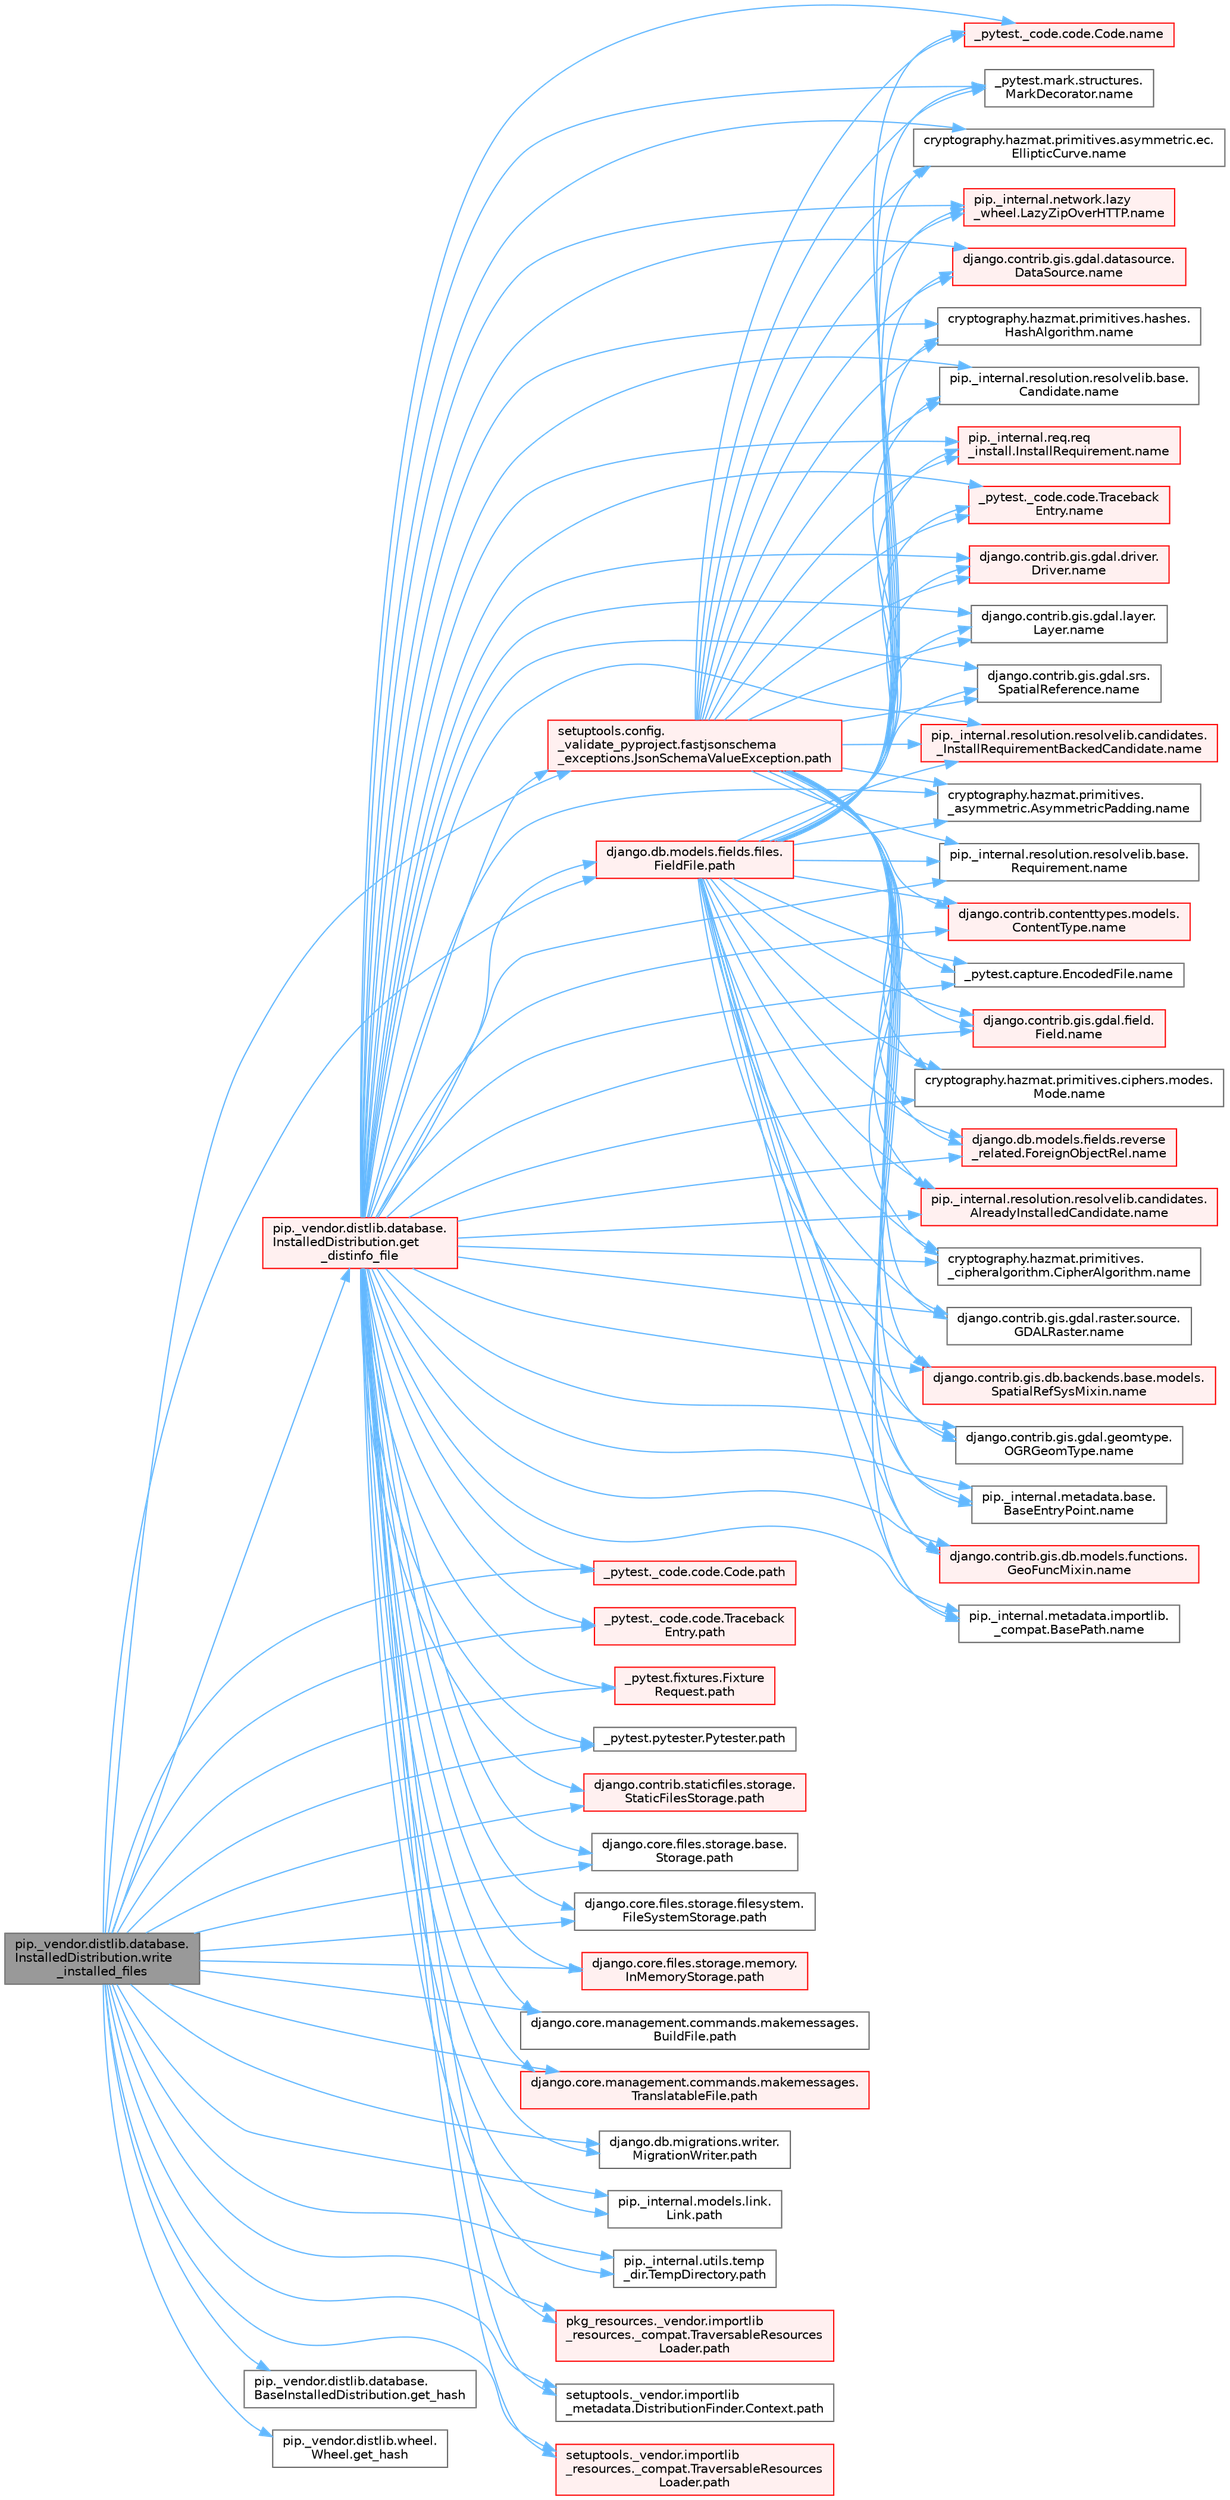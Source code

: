 digraph "pip._vendor.distlib.database.InstalledDistribution.write_installed_files"
{
 // LATEX_PDF_SIZE
  bgcolor="transparent";
  edge [fontname=Helvetica,fontsize=10,labelfontname=Helvetica,labelfontsize=10];
  node [fontname=Helvetica,fontsize=10,shape=box,height=0.2,width=0.4];
  rankdir="LR";
  Node1 [id="Node000001",label="pip._vendor.distlib.database.\lInstalledDistribution.write\l_installed_files",height=0.2,width=0.4,color="gray40", fillcolor="grey60", style="filled", fontcolor="black",tooltip=" "];
  Node1 -> Node2 [id="edge1_Node000001_Node000002",color="steelblue1",style="solid",tooltip=" "];
  Node2 [id="Node000002",label="pip._vendor.distlib.database.\lInstalledDistribution.get\l_distinfo_file",height=0.2,width=0.4,color="red", fillcolor="#FFF0F0", style="filled",URL="$classpip_1_1__vendor_1_1distlib_1_1database_1_1_installed_distribution.html#a7be4b7ee5a90583117a35ee60ea24ced",tooltip=" "];
  Node2 -> Node3 [id="edge2_Node000002_Node000003",color="steelblue1",style="solid",tooltip=" "];
  Node3 [id="Node000003",label="_pytest._code.code.Code.name",height=0.2,width=0.4,color="red", fillcolor="#FFF0F0", style="filled",URL="$class__pytest_1_1__code_1_1code_1_1_code.html#a1f3cbc53ca6df4a1bab12183694b6e78",tooltip=" "];
  Node2 -> Node15 [id="edge3_Node000002_Node000015",color="steelblue1",style="solid",tooltip=" "];
  Node15 [id="Node000015",label="_pytest._code.code.Traceback\lEntry.name",height=0.2,width=0.4,color="red", fillcolor="#FFF0F0", style="filled",URL="$class__pytest_1_1__code_1_1code_1_1_traceback_entry.html#a106b95c0753f41669fbfb8ee4c11ad3d",tooltip=" "];
  Node2 -> Node17 [id="edge4_Node000002_Node000017",color="steelblue1",style="solid",tooltip=" "];
  Node17 [id="Node000017",label="_pytest.capture.EncodedFile.name",height=0.2,width=0.4,color="grey40", fillcolor="white", style="filled",URL="$class__pytest_1_1capture_1_1_encoded_file.html#a738c73b5de21c7261d9e51f71e4f0397",tooltip=" "];
  Node2 -> Node18 [id="edge5_Node000002_Node000018",color="steelblue1",style="solid",tooltip=" "];
  Node18 [id="Node000018",label="_pytest.mark.structures.\lMarkDecorator.name",height=0.2,width=0.4,color="grey40", fillcolor="white", style="filled",URL="$class__pytest_1_1mark_1_1structures_1_1_mark_decorator.html#ae8f66760cda125450e0e3bd38689c72f",tooltip=" "];
  Node2 -> Node19 [id="edge6_Node000002_Node000019",color="steelblue1",style="solid",tooltip=" "];
  Node19 [id="Node000019",label="cryptography.hazmat.primitives.\l_asymmetric.AsymmetricPadding.name",height=0.2,width=0.4,color="grey40", fillcolor="white", style="filled",URL="$classcryptography_1_1hazmat_1_1primitives_1_1__asymmetric_1_1_asymmetric_padding.html#a8f72e8284cb336861a873ed5ce0e39b5",tooltip=" "];
  Node2 -> Node20 [id="edge7_Node000002_Node000020",color="steelblue1",style="solid",tooltip=" "];
  Node20 [id="Node000020",label="cryptography.hazmat.primitives.\l_cipheralgorithm.CipherAlgorithm.name",height=0.2,width=0.4,color="grey40", fillcolor="white", style="filled",URL="$classcryptography_1_1hazmat_1_1primitives_1_1__cipheralgorithm_1_1_cipher_algorithm.html#a50567a5c3388450ab7aa883ab34a1ac7",tooltip=" "];
  Node2 -> Node21 [id="edge8_Node000002_Node000021",color="steelblue1",style="solid",tooltip=" "];
  Node21 [id="Node000021",label="cryptography.hazmat.primitives.asymmetric.ec.\lEllipticCurve.name",height=0.2,width=0.4,color="grey40", fillcolor="white", style="filled",URL="$classcryptography_1_1hazmat_1_1primitives_1_1asymmetric_1_1ec_1_1_elliptic_curve.html#a2775c4e945309a6c7ea33dace1698a60",tooltip=" "];
  Node2 -> Node22 [id="edge9_Node000002_Node000022",color="steelblue1",style="solid",tooltip=" "];
  Node22 [id="Node000022",label="cryptography.hazmat.primitives.ciphers.modes.\lMode.name",height=0.2,width=0.4,color="grey40", fillcolor="white", style="filled",URL="$classcryptography_1_1hazmat_1_1primitives_1_1ciphers_1_1modes_1_1_mode.html#a99d93fd1370a2abbb5bb5cffbd5ff0f7",tooltip=" "];
  Node2 -> Node23 [id="edge10_Node000002_Node000023",color="steelblue1",style="solid",tooltip=" "];
  Node23 [id="Node000023",label="cryptography.hazmat.primitives.hashes.\lHashAlgorithm.name",height=0.2,width=0.4,color="grey40", fillcolor="white", style="filled",URL="$classcryptography_1_1hazmat_1_1primitives_1_1hashes_1_1_hash_algorithm.html#a42c7e1582d9b46a015774af9e5cbbb0b",tooltip=" "];
  Node2 -> Node24 [id="edge11_Node000002_Node000024",color="steelblue1",style="solid",tooltip=" "];
  Node24 [id="Node000024",label="django.contrib.contenttypes.models.\lContentType.name",height=0.2,width=0.4,color="red", fillcolor="#FFF0F0", style="filled",URL="$classdjango_1_1contrib_1_1contenttypes_1_1models_1_1_content_type.html#a305b62f56597bb2e4823dcf5e6ccdcf8",tooltip=" "];
  Node2 -> Node26 [id="edge12_Node000002_Node000026",color="steelblue1",style="solid",tooltip=" "];
  Node26 [id="Node000026",label="django.contrib.gis.db.backends.base.models.\lSpatialRefSysMixin.name",height=0.2,width=0.4,color="red", fillcolor="#FFF0F0", style="filled",URL="$classdjango_1_1contrib_1_1gis_1_1db_1_1backends_1_1base_1_1models_1_1_spatial_ref_sys_mixin.html#a56fe36e786b49160249395f453dd1cab",tooltip=" "];
  Node2 -> Node56 [id="edge13_Node000002_Node000056",color="steelblue1",style="solid",tooltip=" "];
  Node56 [id="Node000056",label="django.contrib.gis.db.models.functions.\lGeoFuncMixin.name",height=0.2,width=0.4,color="red", fillcolor="#FFF0F0", style="filled",URL="$classdjango_1_1contrib_1_1gis_1_1db_1_1models_1_1functions_1_1_geo_func_mixin.html#adeeb6b2c9db337396468712e919af622",tooltip=" "];
  Node2 -> Node57 [id="edge14_Node000002_Node000057",color="steelblue1",style="solid",tooltip=" "];
  Node57 [id="Node000057",label="django.contrib.gis.gdal.datasource.\lDataSource.name",height=0.2,width=0.4,color="red", fillcolor="#FFF0F0", style="filled",URL="$classdjango_1_1contrib_1_1gis_1_1gdal_1_1datasource_1_1_data_source.html#aaa98728c7ef6f4d96c689550e8af3ed5",tooltip=" "];
  Node2 -> Node71 [id="edge15_Node000002_Node000071",color="steelblue1",style="solid",tooltip=" "];
  Node71 [id="Node000071",label="django.contrib.gis.gdal.driver.\lDriver.name",height=0.2,width=0.4,color="red", fillcolor="#FFF0F0", style="filled",URL="$classdjango_1_1contrib_1_1gis_1_1gdal_1_1driver_1_1_driver.html#aaa5d4d1b9fd762839db84d1e56e36b7f",tooltip=" "];
  Node2 -> Node72 [id="edge16_Node000002_Node000072",color="steelblue1",style="solid",tooltip=" "];
  Node72 [id="Node000072",label="django.contrib.gis.gdal.field.\lField.name",height=0.2,width=0.4,color="red", fillcolor="#FFF0F0", style="filled",URL="$classdjango_1_1contrib_1_1gis_1_1gdal_1_1field_1_1_field.html#a28a3b0af5006d5abf34d5b1497011368",tooltip=" "];
  Node2 -> Node73 [id="edge17_Node000002_Node000073",color="steelblue1",style="solid",tooltip=" "];
  Node73 [id="Node000073",label="django.contrib.gis.gdal.geomtype.\lOGRGeomType.name",height=0.2,width=0.4,color="grey40", fillcolor="white", style="filled",URL="$classdjango_1_1contrib_1_1gis_1_1gdal_1_1geomtype_1_1_o_g_r_geom_type.html#a719b3100682ab8df79fd8a2484163b8e",tooltip=" "];
  Node2 -> Node74 [id="edge18_Node000002_Node000074",color="steelblue1",style="solid",tooltip=" "];
  Node74 [id="Node000074",label="django.contrib.gis.gdal.layer.\lLayer.name",height=0.2,width=0.4,color="grey40", fillcolor="white", style="filled",URL="$classdjango_1_1contrib_1_1gis_1_1gdal_1_1layer_1_1_layer.html#a53791d8e2fe8b1ca86b426a625e7d66c",tooltip=" "];
  Node2 -> Node75 [id="edge19_Node000002_Node000075",color="steelblue1",style="solid",tooltip=" "];
  Node75 [id="Node000075",label="django.contrib.gis.gdal.raster.source.\lGDALRaster.name",height=0.2,width=0.4,color="grey40", fillcolor="white", style="filled",URL="$classdjango_1_1contrib_1_1gis_1_1gdal_1_1raster_1_1source_1_1_g_d_a_l_raster.html#a6cca2a8eca0ab4ff2e89f0f0cce590d1",tooltip=" "];
  Node2 -> Node76 [id="edge20_Node000002_Node000076",color="steelblue1",style="solid",tooltip=" "];
  Node76 [id="Node000076",label="django.contrib.gis.gdal.srs.\lSpatialReference.name",height=0.2,width=0.4,color="grey40", fillcolor="white", style="filled",URL="$classdjango_1_1contrib_1_1gis_1_1gdal_1_1srs_1_1_spatial_reference.html#ac2c9d37b41ae1a91ca63a7046590d603",tooltip=" "];
  Node2 -> Node77 [id="edge21_Node000002_Node000077",color="steelblue1",style="solid",tooltip=" "];
  Node77 [id="Node000077",label="django.db.models.fields.reverse\l_related.ForeignObjectRel.name",height=0.2,width=0.4,color="red", fillcolor="#FFF0F0", style="filled",URL="$classdjango_1_1db_1_1models_1_1fields_1_1reverse__related_1_1_foreign_object_rel.html#a5c0c2387142987d2c9582e677e90b5d7",tooltip=" "];
  Node2 -> Node390 [id="edge22_Node000002_Node000390",color="steelblue1",style="solid",tooltip=" "];
  Node390 [id="Node000390",label="pip._internal.metadata.base.\lBaseEntryPoint.name",height=0.2,width=0.4,color="grey40", fillcolor="white", style="filled",URL="$classpip_1_1__internal_1_1metadata_1_1base_1_1_base_entry_point.html#acd0c7299966258aeb0876da26520233d",tooltip=" "];
  Node2 -> Node391 [id="edge23_Node000002_Node000391",color="steelblue1",style="solid",tooltip=" "];
  Node391 [id="Node000391",label="pip._internal.metadata.importlib.\l_compat.BasePath.name",height=0.2,width=0.4,color="grey40", fillcolor="white", style="filled",URL="$classpip_1_1__internal_1_1metadata_1_1importlib_1_1__compat_1_1_base_path.html#aa5b4e00be6be00e1bd599909ae50bc00",tooltip=" "];
  Node2 -> Node392 [id="edge24_Node000002_Node000392",color="steelblue1",style="solid",tooltip=" "];
  Node392 [id="Node000392",label="pip._internal.network.lazy\l_wheel.LazyZipOverHTTP.name",height=0.2,width=0.4,color="red", fillcolor="#FFF0F0", style="filled",URL="$classpip_1_1__internal_1_1network_1_1lazy__wheel_1_1_lazy_zip_over_h_t_t_p.html#a59403bb703d375caa6c1dda7573257a1",tooltip=" "];
  Node2 -> Node393 [id="edge25_Node000002_Node000393",color="steelblue1",style="solid",tooltip=" "];
  Node393 [id="Node000393",label="pip._internal.req.req\l_install.InstallRequirement.name",height=0.2,width=0.4,color="red", fillcolor="#FFF0F0", style="filled",URL="$classpip_1_1__internal_1_1req_1_1req__install_1_1_install_requirement.html#a6b019e16ae98576ae64c68e0f5824e34",tooltip=" "];
  Node2 -> Node401 [id="edge26_Node000002_Node000401",color="steelblue1",style="solid",tooltip=" "];
  Node401 [id="Node000401",label="pip._internal.resolution.resolvelib.base.\lCandidate.name",height=0.2,width=0.4,color="grey40", fillcolor="white", style="filled",URL="$classpip_1_1__internal_1_1resolution_1_1resolvelib_1_1base_1_1_candidate.html#a7000e68e912182072a011f9df0c142ee",tooltip=" "];
  Node2 -> Node402 [id="edge27_Node000002_Node000402",color="steelblue1",style="solid",tooltip=" "];
  Node402 [id="Node000402",label="pip._internal.resolution.resolvelib.base.\lRequirement.name",height=0.2,width=0.4,color="grey40", fillcolor="white", style="filled",URL="$classpip_1_1__internal_1_1resolution_1_1resolvelib_1_1base_1_1_requirement.html#a013752876d4b3521f3a087987b443d90",tooltip=" "];
  Node2 -> Node403 [id="edge28_Node000002_Node000403",color="steelblue1",style="solid",tooltip=" "];
  Node403 [id="Node000403",label="pip._internal.resolution.resolvelib.candidates.\l_InstallRequirementBackedCandidate.name",height=0.2,width=0.4,color="red", fillcolor="#FFF0F0", style="filled",URL="$classpip_1_1__internal_1_1resolution_1_1resolvelib_1_1candidates_1_1___install_requirement_backed_candidate.html#a1538a825241b855a4abf51d6bf616cde",tooltip=" "];
  Node2 -> Node487 [id="edge29_Node000002_Node000487",color="steelblue1",style="solid",tooltip=" "];
  Node487 [id="Node000487",label="pip._internal.resolution.resolvelib.candidates.\lAlreadyInstalledCandidate.name",height=0.2,width=0.4,color="red", fillcolor="#FFF0F0", style="filled",URL="$classpip_1_1__internal_1_1resolution_1_1resolvelib_1_1candidates_1_1_already_installed_candidate.html#a0f4ae3f092daa140dc8bda04e8d0f2d0",tooltip=" "];
  Node2 -> Node428 [id="edge30_Node000002_Node000428",color="steelblue1",style="solid",tooltip=" "];
  Node428 [id="Node000428",label="_pytest._code.code.Code.path",height=0.2,width=0.4,color="red", fillcolor="#FFF0F0", style="filled",URL="$class__pytest_1_1__code_1_1code_1_1_code.html#a1dae55e90750fe77c7517f806a14d864",tooltip=" "];
  Node2 -> Node429 [id="edge31_Node000002_Node000429",color="steelblue1",style="solid",tooltip=" "];
  Node429 [id="Node000429",label="_pytest._code.code.Traceback\lEntry.path",height=0.2,width=0.4,color="red", fillcolor="#FFF0F0", style="filled",URL="$class__pytest_1_1__code_1_1code_1_1_traceback_entry.html#a5a88b9ae4623733566450a9e7d8387c0",tooltip=" "];
  Node2 -> Node430 [id="edge32_Node000002_Node000430",color="steelblue1",style="solid",tooltip=" "];
  Node430 [id="Node000430",label="_pytest.fixtures.Fixture\lRequest.path",height=0.2,width=0.4,color="red", fillcolor="#FFF0F0", style="filled",URL="$class__pytest_1_1fixtures_1_1_fixture_request.html#a6f6db59812d121b54cd67d5e434e1451",tooltip=" "];
  Node2 -> Node436 [id="edge33_Node000002_Node000436",color="steelblue1",style="solid",tooltip=" "];
  Node436 [id="Node000436",label="_pytest.pytester.Pytester.path",height=0.2,width=0.4,color="grey40", fillcolor="white", style="filled",URL="$class__pytest_1_1pytester_1_1_pytester.html#a403c804f74a87f5e5705774fa896cc1f",tooltip=" "];
  Node2 -> Node437 [id="edge34_Node000002_Node000437",color="steelblue1",style="solid",tooltip=" "];
  Node437 [id="Node000437",label="django.contrib.staticfiles.storage.\lStaticFilesStorage.path",height=0.2,width=0.4,color="red", fillcolor="#FFF0F0", style="filled",URL="$classdjango_1_1contrib_1_1staticfiles_1_1storage_1_1_static_files_storage.html#a4e96cc92fbde7423d1b74f3a50fc0bf6",tooltip=" "];
  Node2 -> Node581 [id="edge35_Node000002_Node000581",color="steelblue1",style="solid",tooltip=" "];
  Node581 [id="Node000581",label="django.core.files.storage.base.\lStorage.path",height=0.2,width=0.4,color="grey40", fillcolor="white", style="filled",URL="$classdjango_1_1core_1_1files_1_1storage_1_1base_1_1_storage.html#a9be8d49a55131dbbab2c5fd57f7e772c",tooltip=" "];
  Node2 -> Node582 [id="edge36_Node000002_Node000582",color="steelblue1",style="solid",tooltip=" "];
  Node582 [id="Node000582",label="django.core.files.storage.filesystem.\lFileSystemStorage.path",height=0.2,width=0.4,color="grey40", fillcolor="white", style="filled",URL="$classdjango_1_1core_1_1files_1_1storage_1_1filesystem_1_1_file_system_storage.html#abf8a7e88eedec3e1b2ea965cc0858d17",tooltip=" "];
  Node2 -> Node583 [id="edge37_Node000002_Node000583",color="steelblue1",style="solid",tooltip=" "];
  Node583 [id="Node000583",label="django.core.files.storage.memory.\lInMemoryStorage.path",height=0.2,width=0.4,color="red", fillcolor="#FFF0F0", style="filled",URL="$classdjango_1_1core_1_1files_1_1storage_1_1memory_1_1_in_memory_storage.html#a466c8e28fd11839318d2e4454b8ef89f",tooltip=" "];
  Node2 -> Node587 [id="edge38_Node000002_Node000587",color="steelblue1",style="solid",tooltip=" "];
  Node587 [id="Node000587",label="django.core.management.commands.makemessages.\lBuildFile.path",height=0.2,width=0.4,color="grey40", fillcolor="white", style="filled",URL="$classdjango_1_1core_1_1management_1_1commands_1_1makemessages_1_1_build_file.html#ac06388718e902543bc00a7c6565105fc",tooltip=" "];
  Node2 -> Node588 [id="edge39_Node000002_Node000588",color="steelblue1",style="solid",tooltip=" "];
  Node588 [id="Node000588",label="django.core.management.commands.makemessages.\lTranslatableFile.path",height=0.2,width=0.4,color="red", fillcolor="#FFF0F0", style="filled",URL="$classdjango_1_1core_1_1management_1_1commands_1_1makemessages_1_1_translatable_file.html#ad851d5e6b8a65f5915ccfd4a30fb8026",tooltip=" "];
  Node2 -> Node589 [id="edge40_Node000002_Node000589",color="steelblue1",style="solid",tooltip=" "];
  Node589 [id="Node000589",label="django.db.migrations.writer.\lMigrationWriter.path",height=0.2,width=0.4,color="grey40", fillcolor="white", style="filled",URL="$classdjango_1_1db_1_1migrations_1_1writer_1_1_migration_writer.html#a45469d67e8f80996c982470d36136184",tooltip=" "];
  Node2 -> Node590 [id="edge41_Node000002_Node000590",color="steelblue1",style="solid",tooltip=" "];
  Node590 [id="Node000590",label="django.db.models.fields.files.\lFieldFile.path",height=0.2,width=0.4,color="red", fillcolor="#FFF0F0", style="filled",URL="$classdjango_1_1db_1_1models_1_1fields_1_1files_1_1_field_file.html#ae91c4ed0643fb9bd8959d0db8eb44f80",tooltip=" "];
  Node590 -> Node3 [id="edge42_Node000590_Node000003",color="steelblue1",style="solid",tooltip=" "];
  Node590 -> Node15 [id="edge43_Node000590_Node000015",color="steelblue1",style="solid",tooltip=" "];
  Node590 -> Node17 [id="edge44_Node000590_Node000017",color="steelblue1",style="solid",tooltip=" "];
  Node590 -> Node18 [id="edge45_Node000590_Node000018",color="steelblue1",style="solid",tooltip=" "];
  Node590 -> Node19 [id="edge46_Node000590_Node000019",color="steelblue1",style="solid",tooltip=" "];
  Node590 -> Node20 [id="edge47_Node000590_Node000020",color="steelblue1",style="solid",tooltip=" "];
  Node590 -> Node21 [id="edge48_Node000590_Node000021",color="steelblue1",style="solid",tooltip=" "];
  Node590 -> Node22 [id="edge49_Node000590_Node000022",color="steelblue1",style="solid",tooltip=" "];
  Node590 -> Node23 [id="edge50_Node000590_Node000023",color="steelblue1",style="solid",tooltip=" "];
  Node590 -> Node24 [id="edge51_Node000590_Node000024",color="steelblue1",style="solid",tooltip=" "];
  Node590 -> Node26 [id="edge52_Node000590_Node000026",color="steelblue1",style="solid",tooltip=" "];
  Node590 -> Node56 [id="edge53_Node000590_Node000056",color="steelblue1",style="solid",tooltip=" "];
  Node590 -> Node57 [id="edge54_Node000590_Node000057",color="steelblue1",style="solid",tooltip=" "];
  Node590 -> Node71 [id="edge55_Node000590_Node000071",color="steelblue1",style="solid",tooltip=" "];
  Node590 -> Node72 [id="edge56_Node000590_Node000072",color="steelblue1",style="solid",tooltip=" "];
  Node590 -> Node73 [id="edge57_Node000590_Node000073",color="steelblue1",style="solid",tooltip=" "];
  Node590 -> Node74 [id="edge58_Node000590_Node000074",color="steelblue1",style="solid",tooltip=" "];
  Node590 -> Node75 [id="edge59_Node000590_Node000075",color="steelblue1",style="solid",tooltip=" "];
  Node590 -> Node76 [id="edge60_Node000590_Node000076",color="steelblue1",style="solid",tooltip=" "];
  Node590 -> Node77 [id="edge61_Node000590_Node000077",color="steelblue1",style="solid",tooltip=" "];
  Node590 -> Node390 [id="edge62_Node000590_Node000390",color="steelblue1",style="solid",tooltip=" "];
  Node590 -> Node391 [id="edge63_Node000590_Node000391",color="steelblue1",style="solid",tooltip=" "];
  Node590 -> Node392 [id="edge64_Node000590_Node000392",color="steelblue1",style="solid",tooltip=" "];
  Node590 -> Node393 [id="edge65_Node000590_Node000393",color="steelblue1",style="solid",tooltip=" "];
  Node590 -> Node401 [id="edge66_Node000590_Node000401",color="steelblue1",style="solid",tooltip=" "];
  Node590 -> Node402 [id="edge67_Node000590_Node000402",color="steelblue1",style="solid",tooltip=" "];
  Node590 -> Node403 [id="edge68_Node000590_Node000403",color="steelblue1",style="solid",tooltip=" "];
  Node590 -> Node487 [id="edge69_Node000590_Node000487",color="steelblue1",style="solid",tooltip=" "];
  Node2 -> Node1157 [id="edge70_Node000002_Node001157",color="steelblue1",style="solid",tooltip=" "];
  Node1157 [id="Node001157",label="pip._internal.models.link.\lLink.path",height=0.2,width=0.4,color="grey40", fillcolor="white", style="filled",URL="$classpip_1_1__internal_1_1models_1_1link_1_1_link.html#a30f454216dcb615e3ed986238490f180",tooltip=" "];
  Node2 -> Node1158 [id="edge71_Node000002_Node001158",color="steelblue1",style="solid",tooltip=" "];
  Node1158 [id="Node001158",label="pip._internal.utils.temp\l_dir.TempDirectory.path",height=0.2,width=0.4,color="grey40", fillcolor="white", style="filled",URL="$classpip_1_1__internal_1_1utils_1_1temp__dir_1_1_temp_directory.html#afe6b2d95c070c6570957de5696ff3a6e",tooltip=" "];
  Node2 -> Node1159 [id="edge72_Node000002_Node001159",color="steelblue1",style="solid",tooltip=" "];
  Node1159 [id="Node001159",label="pkg_resources._vendor.importlib\l_resources._compat.TraversableResources\lLoader.path",height=0.2,width=0.4,color="red", fillcolor="#FFF0F0", style="filled",URL="$classpkg__resources_1_1__vendor_1_1importlib__resources_1_1__compat_1_1_traversable_resources_loader.html#acfc17872a53cbe02f6c34eda2bb162f2",tooltip=" "];
  Node2 -> Node1161 [id="edge73_Node000002_Node001161",color="steelblue1",style="solid",tooltip=" "];
  Node1161 [id="Node001161",label="setuptools._vendor.importlib\l_metadata.DistributionFinder.Context.path",height=0.2,width=0.4,color="grey40", fillcolor="white", style="filled",URL="$classsetuptools_1_1__vendor_1_1importlib__metadata_1_1_distribution_finder_1_1_context.html#a84a429ddce40738ea5c0edb53799ee8d",tooltip=" "];
  Node2 -> Node1162 [id="edge74_Node000002_Node001162",color="steelblue1",style="solid",tooltip=" "];
  Node1162 [id="Node001162",label="setuptools._vendor.importlib\l_resources._compat.TraversableResources\lLoader.path",height=0.2,width=0.4,color="red", fillcolor="#FFF0F0", style="filled",URL="$classsetuptools_1_1__vendor_1_1importlib__resources_1_1__compat_1_1_traversable_resources_loader.html#a9b9cf5b6723d48f7a779b6ae71d53699",tooltip=" "];
  Node2 -> Node1163 [id="edge75_Node000002_Node001163",color="steelblue1",style="solid",tooltip=" "];
  Node1163 [id="Node001163",label="setuptools.config.\l_validate_pyproject.fastjsonschema\l_exceptions.JsonSchemaValueException.path",height=0.2,width=0.4,color="red", fillcolor="#FFF0F0", style="filled",URL="$classsetuptools_1_1config_1_1__validate__pyproject_1_1fastjsonschema__exceptions_1_1_json_schema_value_exception.html#a59179b3d1dc16c7087530bbc10bcf857",tooltip=" "];
  Node1163 -> Node3 [id="edge76_Node001163_Node000003",color="steelblue1",style="solid",tooltip=" "];
  Node1163 -> Node15 [id="edge77_Node001163_Node000015",color="steelblue1",style="solid",tooltip=" "];
  Node1163 -> Node17 [id="edge78_Node001163_Node000017",color="steelblue1",style="solid",tooltip=" "];
  Node1163 -> Node18 [id="edge79_Node001163_Node000018",color="steelblue1",style="solid",tooltip=" "];
  Node1163 -> Node19 [id="edge80_Node001163_Node000019",color="steelblue1",style="solid",tooltip=" "];
  Node1163 -> Node20 [id="edge81_Node001163_Node000020",color="steelblue1",style="solid",tooltip=" "];
  Node1163 -> Node21 [id="edge82_Node001163_Node000021",color="steelblue1",style="solid",tooltip=" "];
  Node1163 -> Node22 [id="edge83_Node001163_Node000022",color="steelblue1",style="solid",tooltip=" "];
  Node1163 -> Node23 [id="edge84_Node001163_Node000023",color="steelblue1",style="solid",tooltip=" "];
  Node1163 -> Node24 [id="edge85_Node001163_Node000024",color="steelblue1",style="solid",tooltip=" "];
  Node1163 -> Node26 [id="edge86_Node001163_Node000026",color="steelblue1",style="solid",tooltip=" "];
  Node1163 -> Node56 [id="edge87_Node001163_Node000056",color="steelblue1",style="solid",tooltip=" "];
  Node1163 -> Node57 [id="edge88_Node001163_Node000057",color="steelblue1",style="solid",tooltip=" "];
  Node1163 -> Node71 [id="edge89_Node001163_Node000071",color="steelblue1",style="solid",tooltip=" "];
  Node1163 -> Node72 [id="edge90_Node001163_Node000072",color="steelblue1",style="solid",tooltip=" "];
  Node1163 -> Node73 [id="edge91_Node001163_Node000073",color="steelblue1",style="solid",tooltip=" "];
  Node1163 -> Node74 [id="edge92_Node001163_Node000074",color="steelblue1",style="solid",tooltip=" "];
  Node1163 -> Node75 [id="edge93_Node001163_Node000075",color="steelblue1",style="solid",tooltip=" "];
  Node1163 -> Node76 [id="edge94_Node001163_Node000076",color="steelblue1",style="solid",tooltip=" "];
  Node1163 -> Node77 [id="edge95_Node001163_Node000077",color="steelblue1",style="solid",tooltip=" "];
  Node1163 -> Node390 [id="edge96_Node001163_Node000390",color="steelblue1",style="solid",tooltip=" "];
  Node1163 -> Node391 [id="edge97_Node001163_Node000391",color="steelblue1",style="solid",tooltip=" "];
  Node1163 -> Node392 [id="edge98_Node001163_Node000392",color="steelblue1",style="solid",tooltip=" "];
  Node1163 -> Node393 [id="edge99_Node001163_Node000393",color="steelblue1",style="solid",tooltip=" "];
  Node1163 -> Node401 [id="edge100_Node001163_Node000401",color="steelblue1",style="solid",tooltip=" "];
  Node1163 -> Node402 [id="edge101_Node001163_Node000402",color="steelblue1",style="solid",tooltip=" "];
  Node1163 -> Node403 [id="edge102_Node001163_Node000403",color="steelblue1",style="solid",tooltip=" "];
  Node1163 -> Node487 [id="edge103_Node001163_Node000487",color="steelblue1",style="solid",tooltip=" "];
  Node1 -> Node1008 [id="edge104_Node000001_Node001008",color="steelblue1",style="solid",tooltip=" "];
  Node1008 [id="Node001008",label="pip._vendor.distlib.database.\lBaseInstalledDistribution.get_hash",height=0.2,width=0.4,color="grey40", fillcolor="white", style="filled",URL="$classpip_1_1__vendor_1_1distlib_1_1database_1_1_base_installed_distribution.html#a3f53effc228d7160b7ee1ea315f07d4e",tooltip=" "];
  Node1 -> Node1009 [id="edge105_Node000001_Node001009",color="steelblue1",style="solid",tooltip=" "];
  Node1009 [id="Node001009",label="pip._vendor.distlib.wheel.\lWheel.get_hash",height=0.2,width=0.4,color="grey40", fillcolor="white", style="filled",URL="$classpip_1_1__vendor_1_1distlib_1_1wheel_1_1_wheel.html#ab7316fe8fb0bcf4b4996f13bb14fff9d",tooltip=" "];
  Node1 -> Node428 [id="edge106_Node000001_Node000428",color="steelblue1",style="solid",tooltip=" "];
  Node1 -> Node429 [id="edge107_Node000001_Node000429",color="steelblue1",style="solid",tooltip=" "];
  Node1 -> Node430 [id="edge108_Node000001_Node000430",color="steelblue1",style="solid",tooltip=" "];
  Node1 -> Node436 [id="edge109_Node000001_Node000436",color="steelblue1",style="solid",tooltip=" "];
  Node1 -> Node437 [id="edge110_Node000001_Node000437",color="steelblue1",style="solid",tooltip=" "];
  Node1 -> Node581 [id="edge111_Node000001_Node000581",color="steelblue1",style="solid",tooltip=" "];
  Node1 -> Node582 [id="edge112_Node000001_Node000582",color="steelblue1",style="solid",tooltip=" "];
  Node1 -> Node583 [id="edge113_Node000001_Node000583",color="steelblue1",style="solid",tooltip=" "];
  Node1 -> Node587 [id="edge114_Node000001_Node000587",color="steelblue1",style="solid",tooltip=" "];
  Node1 -> Node588 [id="edge115_Node000001_Node000588",color="steelblue1",style="solid",tooltip=" "];
  Node1 -> Node589 [id="edge116_Node000001_Node000589",color="steelblue1",style="solid",tooltip=" "];
  Node1 -> Node590 [id="edge117_Node000001_Node000590",color="steelblue1",style="solid",tooltip=" "];
  Node1 -> Node1157 [id="edge118_Node000001_Node001157",color="steelblue1",style="solid",tooltip=" "];
  Node1 -> Node1158 [id="edge119_Node000001_Node001158",color="steelblue1",style="solid",tooltip=" "];
  Node1 -> Node1159 [id="edge120_Node000001_Node001159",color="steelblue1",style="solid",tooltip=" "];
  Node1 -> Node1161 [id="edge121_Node000001_Node001161",color="steelblue1",style="solid",tooltip=" "];
  Node1 -> Node1162 [id="edge122_Node000001_Node001162",color="steelblue1",style="solid",tooltip=" "];
  Node1 -> Node1163 [id="edge123_Node000001_Node001163",color="steelblue1",style="solid",tooltip=" "];
}
